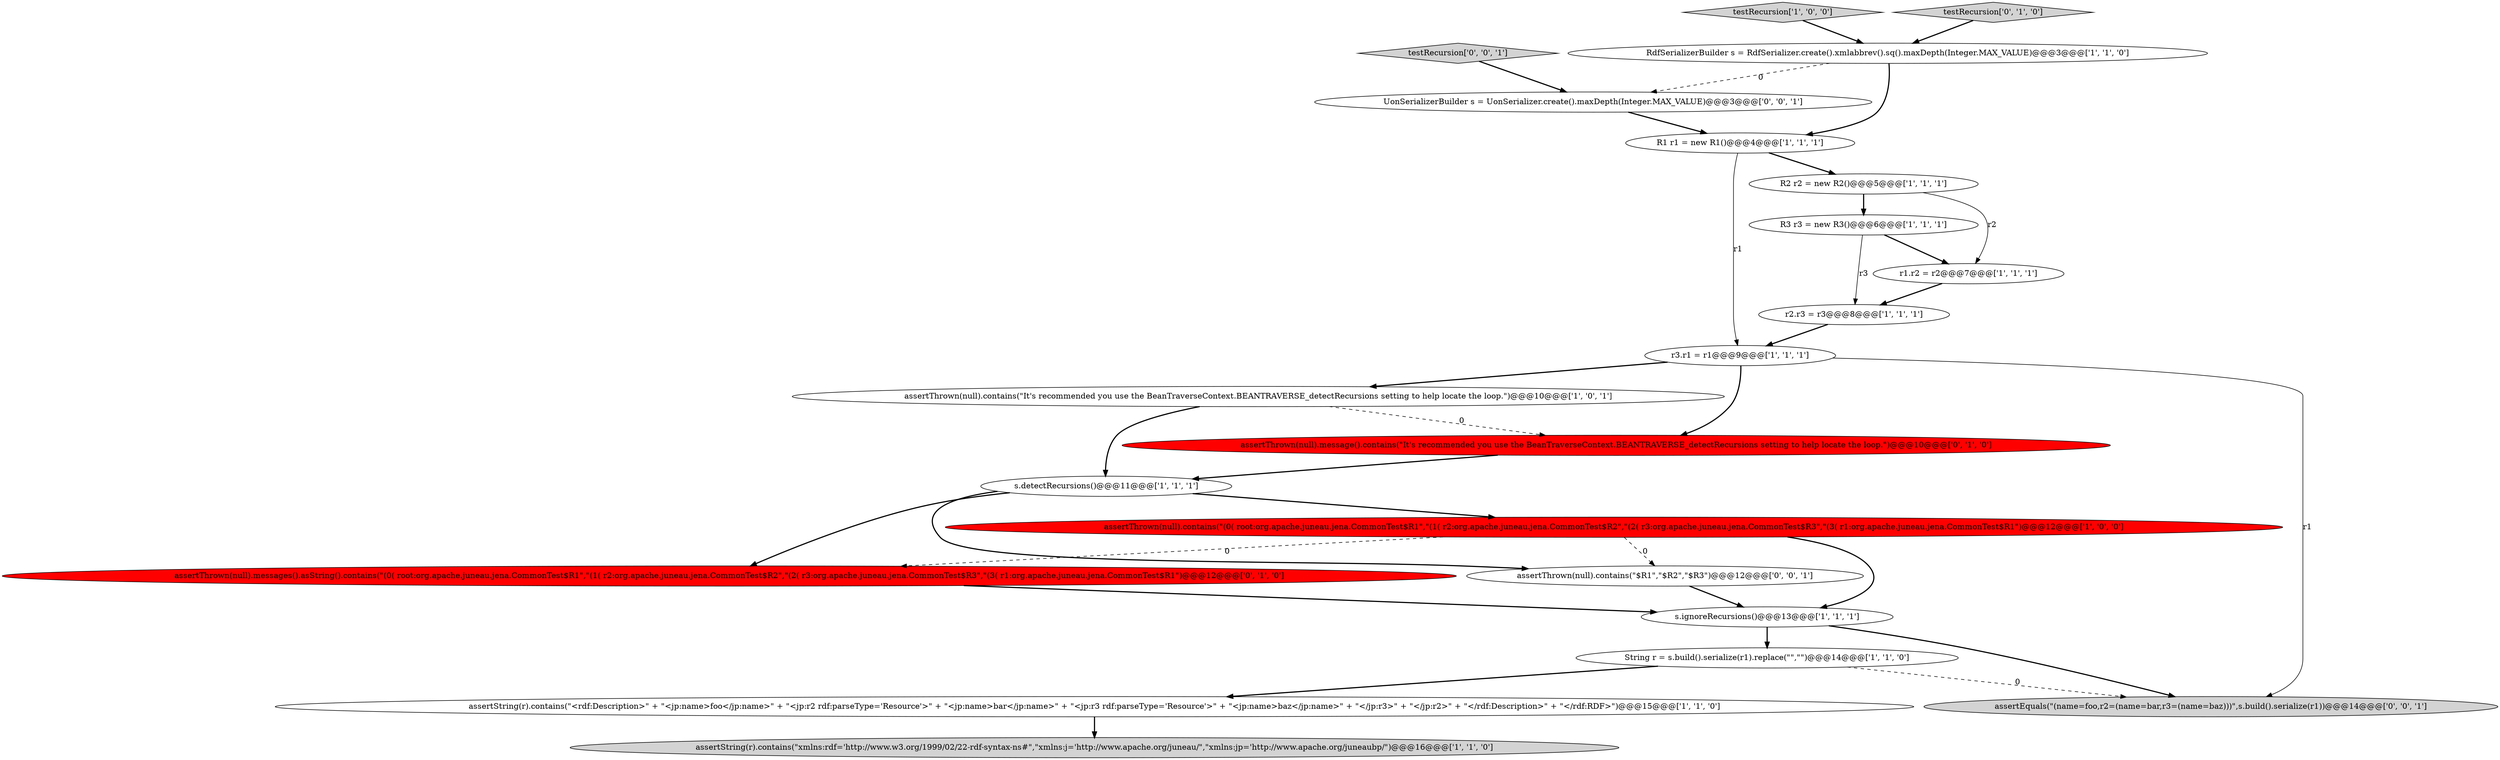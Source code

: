 digraph {
20 [style = filled, label = "assertEquals(\"(name=foo,r2=(name=bar,r3=(name=baz)))\",s.build().serialize(r1))@@@14@@@['0', '0', '1']", fillcolor = lightgray, shape = ellipse image = "AAA0AAABBB3BBB"];
4 [style = filled, label = "assertString(r).contains(\"xmlns:rdf='http://www.w3.org/1999/02/22-rdf-syntax-ns#\",\"xmlns:j='http://www.apache.org/juneau/\",\"xmlns:jp='http://www.apache.org/juneaubp/\")@@@16@@@['1', '1', '0']", fillcolor = lightgray, shape = ellipse image = "AAA0AAABBB1BBB"];
12 [style = filled, label = "r3.r1 = r1@@@9@@@['1', '1', '1']", fillcolor = white, shape = ellipse image = "AAA0AAABBB1BBB"];
17 [style = filled, label = "assertThrown(null).messages().asString().contains(\"(0( root:org.apache.juneau.jena.CommonTest$R1\",\"(1( r2:org.apache.juneau.jena.CommonTest$R2\",\"(2( r3:org.apache.juneau.jena.CommonTest$R3\",\"(3( r1:org.apache.juneau.jena.CommonTest$R1\")@@@12@@@['0', '1', '0']", fillcolor = red, shape = ellipse image = "AAA1AAABBB2BBB"];
3 [style = filled, label = "testRecursion['1', '0', '0']", fillcolor = lightgray, shape = diamond image = "AAA0AAABBB1BBB"];
11 [style = filled, label = "assertThrown(null).contains(\"It's recommended you use the BeanTraverseContext.BEANTRAVERSE_detectRecursions setting to help locate the loop.\")@@@10@@@['1', '0', '1']", fillcolor = white, shape = ellipse image = "AAA0AAABBB1BBB"];
15 [style = filled, label = "testRecursion['0', '1', '0']", fillcolor = lightgray, shape = diamond image = "AAA0AAABBB2BBB"];
7 [style = filled, label = "R1 r1 = new R1()@@@4@@@['1', '1', '1']", fillcolor = white, shape = ellipse image = "AAA0AAABBB1BBB"];
13 [style = filled, label = "s.ignoreRecursions()@@@13@@@['1', '1', '1']", fillcolor = white, shape = ellipse image = "AAA0AAABBB1BBB"];
16 [style = filled, label = "assertThrown(null).message().contains(\"It's recommended you use the BeanTraverseContext.BEANTRAVERSE_detectRecursions setting to help locate the loop.\")@@@10@@@['0', '1', '0']", fillcolor = red, shape = ellipse image = "AAA1AAABBB2BBB"];
9 [style = filled, label = "r2.r3 = r3@@@8@@@['1', '1', '1']", fillcolor = white, shape = ellipse image = "AAA0AAABBB1BBB"];
18 [style = filled, label = "testRecursion['0', '0', '1']", fillcolor = lightgray, shape = diamond image = "AAA0AAABBB3BBB"];
10 [style = filled, label = "s.detectRecursions()@@@11@@@['1', '1', '1']", fillcolor = white, shape = ellipse image = "AAA0AAABBB1BBB"];
1 [style = filled, label = "R3 r3 = new R3()@@@6@@@['1', '1', '1']", fillcolor = white, shape = ellipse image = "AAA0AAABBB1BBB"];
8 [style = filled, label = "r1.r2 = r2@@@7@@@['1', '1', '1']", fillcolor = white, shape = ellipse image = "AAA0AAABBB1BBB"];
14 [style = filled, label = "assertString(r).contains(\"<rdf:Description>\" + \"<jp:name>foo</jp:name>\" + \"<jp:r2 rdf:parseType='Resource'>\" + \"<jp:name>bar</jp:name>\" + \"<jp:r3 rdf:parseType='Resource'>\" + \"<jp:name>baz</jp:name>\" + \"</jp:r3>\" + \"</jp:r2>\" + \"</rdf:Description>\" + \"</rdf:RDF>\")@@@15@@@['1', '1', '0']", fillcolor = white, shape = ellipse image = "AAA0AAABBB1BBB"];
19 [style = filled, label = "assertThrown(null).contains(\"$R1\",\"$R2\",\"$R3\")@@@12@@@['0', '0', '1']", fillcolor = white, shape = ellipse image = "AAA0AAABBB3BBB"];
21 [style = filled, label = "UonSerializerBuilder s = UonSerializer.create().maxDepth(Integer.MAX_VALUE)@@@3@@@['0', '0', '1']", fillcolor = white, shape = ellipse image = "AAA0AAABBB3BBB"];
2 [style = filled, label = "String r = s.build().serialize(r1).replace(\"\",\"\")@@@14@@@['1', '1', '0']", fillcolor = white, shape = ellipse image = "AAA0AAABBB1BBB"];
0 [style = filled, label = "RdfSerializerBuilder s = RdfSerializer.create().xmlabbrev().sq().maxDepth(Integer.MAX_VALUE)@@@3@@@['1', '1', '0']", fillcolor = white, shape = ellipse image = "AAA0AAABBB1BBB"];
5 [style = filled, label = "assertThrown(null).contains(\"(0( root:org.apache.juneau.jena.CommonTest$R1\",\"(1( r2:org.apache.juneau.jena.CommonTest$R2\",\"(2( r3:org.apache.juneau.jena.CommonTest$R3\",\"(3( r1:org.apache.juneau.jena.CommonTest$R1\")@@@12@@@['1', '0', '0']", fillcolor = red, shape = ellipse image = "AAA1AAABBB1BBB"];
6 [style = filled, label = "R2 r2 = new R2()@@@5@@@['1', '1', '1']", fillcolor = white, shape = ellipse image = "AAA0AAABBB1BBB"];
1->8 [style = bold, label=""];
2->20 [style = dashed, label="0"];
16->10 [style = bold, label=""];
11->16 [style = dashed, label="0"];
10->19 [style = bold, label=""];
12->11 [style = bold, label=""];
10->17 [style = bold, label=""];
12->16 [style = bold, label=""];
1->9 [style = solid, label="r3"];
6->8 [style = solid, label="r2"];
3->0 [style = bold, label=""];
12->20 [style = solid, label="r1"];
0->7 [style = bold, label=""];
6->1 [style = bold, label=""];
10->5 [style = bold, label=""];
19->13 [style = bold, label=""];
5->17 [style = dashed, label="0"];
11->10 [style = bold, label=""];
0->21 [style = dashed, label="0"];
15->0 [style = bold, label=""];
5->13 [style = bold, label=""];
2->14 [style = bold, label=""];
7->6 [style = bold, label=""];
13->2 [style = bold, label=""];
8->9 [style = bold, label=""];
21->7 [style = bold, label=""];
17->13 [style = bold, label=""];
9->12 [style = bold, label=""];
18->21 [style = bold, label=""];
5->19 [style = dashed, label="0"];
7->12 [style = solid, label="r1"];
14->4 [style = bold, label=""];
13->20 [style = bold, label=""];
}
